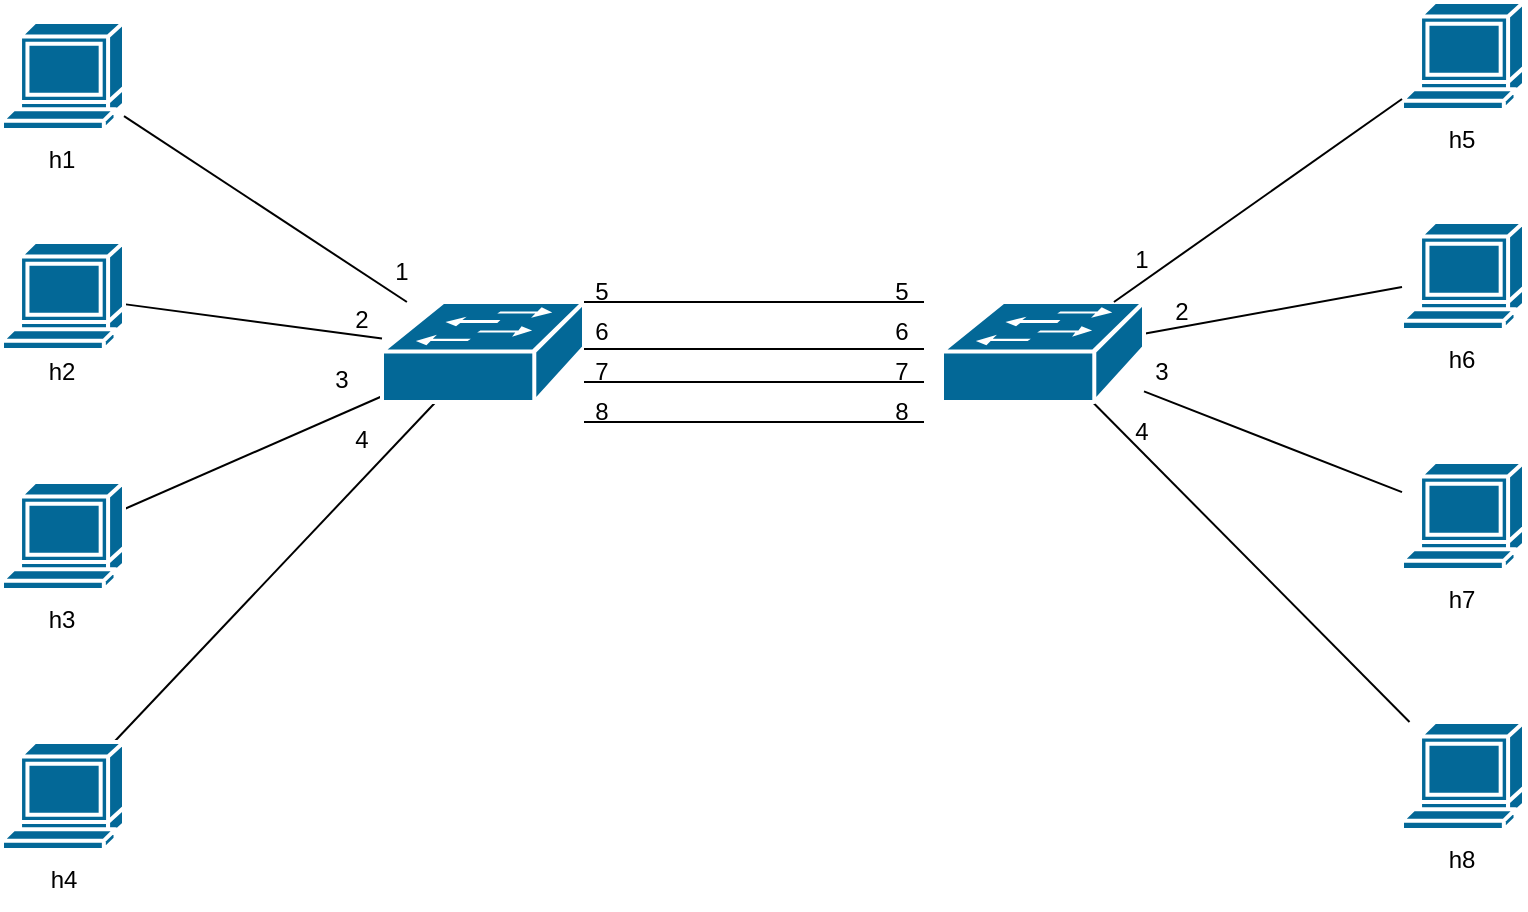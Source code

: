 <mxfile version="24.5.3" type="device">
  <diagram id="6a731a19-8d31-9384-78a2-239565b7b9f0" name="Page-1">
    <mxGraphModel dx="678" dy="429" grid="1" gridSize="10" guides="1" tooltips="1" connect="1" arrows="1" fold="1" page="1" pageScale="1" pageWidth="827" pageHeight="1169" background="none" math="0" shadow="0">
      <root>
        <mxCell id="0" />
        <mxCell id="1" parent="0" />
        <mxCell id="8WeOQlOgX7OYJ_pLXAzu-2267" style="rounded=0;orthogonalLoop=1;jettySize=auto;html=1;endArrow=none;endFill=0;" edge="1" parent="1" source="8WeOQlOgX7OYJ_pLXAzu-2257" target="8WeOQlOgX7OYJ_pLXAzu-2265">
          <mxGeometry relative="1" as="geometry" />
        </mxCell>
        <mxCell id="8WeOQlOgX7OYJ_pLXAzu-2257" value="" style="shape=mxgraph.cisco.computers_and_peripherals.terminal;sketch=0;html=1;pointerEvents=1;dashed=0;fillColor=#036897;strokeColor=#ffffff;strokeWidth=2;verticalLabelPosition=bottom;verticalAlign=top;align=center;outlineConnect=0;" vertex="1" parent="1">
          <mxGeometry x="30" y="80" width="61" height="54" as="geometry" />
        </mxCell>
        <mxCell id="8WeOQlOgX7OYJ_pLXAzu-2268" style="rounded=0;orthogonalLoop=1;jettySize=auto;html=1;endArrow=none;endFill=0;" edge="1" parent="1" source="8WeOQlOgX7OYJ_pLXAzu-2258" target="8WeOQlOgX7OYJ_pLXAzu-2265">
          <mxGeometry relative="1" as="geometry" />
        </mxCell>
        <mxCell id="8WeOQlOgX7OYJ_pLXAzu-2258" value="" style="shape=mxgraph.cisco.computers_and_peripherals.terminal;sketch=0;html=1;pointerEvents=1;dashed=0;fillColor=#036897;strokeColor=#ffffff;strokeWidth=2;verticalLabelPosition=bottom;verticalAlign=top;align=center;outlineConnect=0;" vertex="1" parent="1">
          <mxGeometry x="30" y="190" width="61" height="54" as="geometry" />
        </mxCell>
        <mxCell id="8WeOQlOgX7OYJ_pLXAzu-2269" style="rounded=0;orthogonalLoop=1;jettySize=auto;html=1;endArrow=none;endFill=0;" edge="1" parent="1" source="8WeOQlOgX7OYJ_pLXAzu-2259" target="8WeOQlOgX7OYJ_pLXAzu-2265">
          <mxGeometry relative="1" as="geometry" />
        </mxCell>
        <mxCell id="8WeOQlOgX7OYJ_pLXAzu-2259" value="" style="shape=mxgraph.cisco.computers_and_peripherals.terminal;sketch=0;html=1;pointerEvents=1;dashed=0;fillColor=#036897;strokeColor=#ffffff;strokeWidth=2;verticalLabelPosition=bottom;verticalAlign=top;align=center;outlineConnect=0;" vertex="1" parent="1">
          <mxGeometry x="30" y="310" width="61" height="54" as="geometry" />
        </mxCell>
        <mxCell id="8WeOQlOgX7OYJ_pLXAzu-2270" style="rounded=0;orthogonalLoop=1;jettySize=auto;html=1;endArrow=none;endFill=0;" edge="1" parent="1" source="8WeOQlOgX7OYJ_pLXAzu-2260" target="8WeOQlOgX7OYJ_pLXAzu-2265">
          <mxGeometry relative="1" as="geometry" />
        </mxCell>
        <mxCell id="8WeOQlOgX7OYJ_pLXAzu-2260" value="" style="shape=mxgraph.cisco.computers_and_peripherals.terminal;sketch=0;html=1;pointerEvents=1;dashed=0;fillColor=#036897;strokeColor=#ffffff;strokeWidth=2;verticalLabelPosition=bottom;verticalAlign=top;align=center;outlineConnect=0;" vertex="1" parent="1">
          <mxGeometry x="30" y="440" width="61" height="54" as="geometry" />
        </mxCell>
        <mxCell id="8WeOQlOgX7OYJ_pLXAzu-2261" value="" style="shape=mxgraph.cisco.computers_and_peripherals.terminal;sketch=0;html=1;pointerEvents=1;dashed=0;fillColor=#036897;strokeColor=#ffffff;strokeWidth=2;verticalLabelPosition=bottom;verticalAlign=top;align=center;outlineConnect=0;" vertex="1" parent="1">
          <mxGeometry x="730" y="70" width="61" height="54" as="geometry" />
        </mxCell>
        <mxCell id="8WeOQlOgX7OYJ_pLXAzu-2281" style="rounded=0;orthogonalLoop=1;jettySize=auto;html=1;endArrow=none;endFill=0;" edge="1" parent="1" source="8WeOQlOgX7OYJ_pLXAzu-2262" target="8WeOQlOgX7OYJ_pLXAzu-2266">
          <mxGeometry relative="1" as="geometry" />
        </mxCell>
        <mxCell id="8WeOQlOgX7OYJ_pLXAzu-2262" value="" style="shape=mxgraph.cisco.computers_and_peripherals.terminal;sketch=0;html=1;pointerEvents=1;dashed=0;fillColor=#036897;strokeColor=#ffffff;strokeWidth=2;verticalLabelPosition=bottom;verticalAlign=top;align=center;outlineConnect=0;" vertex="1" parent="1">
          <mxGeometry x="730" y="180" width="61" height="54" as="geometry" />
        </mxCell>
        <mxCell id="8WeOQlOgX7OYJ_pLXAzu-2263" value="" style="shape=mxgraph.cisco.computers_and_peripherals.terminal;sketch=0;html=1;pointerEvents=1;dashed=0;fillColor=#036897;strokeColor=#ffffff;strokeWidth=2;verticalLabelPosition=bottom;verticalAlign=top;align=center;outlineConnect=0;" vertex="1" parent="1">
          <mxGeometry x="730" y="300" width="61" height="54" as="geometry" />
        </mxCell>
        <mxCell id="8WeOQlOgX7OYJ_pLXAzu-2283" style="rounded=0;orthogonalLoop=1;jettySize=auto;html=1;endArrow=none;endFill=0;" edge="1" parent="1" source="8WeOQlOgX7OYJ_pLXAzu-2264" target="8WeOQlOgX7OYJ_pLXAzu-2266">
          <mxGeometry relative="1" as="geometry" />
        </mxCell>
        <mxCell id="8WeOQlOgX7OYJ_pLXAzu-2264" value="" style="shape=mxgraph.cisco.computers_and_peripherals.terminal;sketch=0;html=1;pointerEvents=1;dashed=0;fillColor=#036897;strokeColor=#ffffff;strokeWidth=2;verticalLabelPosition=bottom;verticalAlign=top;align=center;outlineConnect=0;" vertex="1" parent="1">
          <mxGeometry x="730" y="430" width="61" height="54" as="geometry" />
        </mxCell>
        <mxCell id="8WeOQlOgX7OYJ_pLXAzu-2265" value="" style="shape=mxgraph.cisco.switches.workgroup_switch;sketch=0;html=1;pointerEvents=1;dashed=0;fillColor=#036897;strokeColor=#ffffff;strokeWidth=2;verticalLabelPosition=bottom;verticalAlign=top;align=center;outlineConnect=0;" vertex="1" parent="1">
          <mxGeometry x="220" y="220" width="101" height="50" as="geometry" />
        </mxCell>
        <mxCell id="8WeOQlOgX7OYJ_pLXAzu-2266" value="" style="shape=mxgraph.cisco.switches.workgroup_switch;sketch=0;html=1;pointerEvents=1;dashed=0;fillColor=#036897;strokeColor=#ffffff;strokeWidth=2;verticalLabelPosition=bottom;verticalAlign=top;align=center;outlineConnect=0;" vertex="1" parent="1">
          <mxGeometry x="500" y="220" width="101" height="50" as="geometry" />
        </mxCell>
        <mxCell id="8WeOQlOgX7OYJ_pLXAzu-2274" value="" style="endArrow=none;html=1;rounded=0;" edge="1" parent="1">
          <mxGeometry width="50" height="50" relative="1" as="geometry">
            <mxPoint x="321" y="220" as="sourcePoint" />
            <mxPoint x="491" y="220" as="targetPoint" />
          </mxGeometry>
        </mxCell>
        <mxCell id="8WeOQlOgX7OYJ_pLXAzu-2275" value="" style="endArrow=none;html=1;rounded=0;" edge="1" parent="1">
          <mxGeometry width="50" height="50" relative="1" as="geometry">
            <mxPoint x="321" y="243.5" as="sourcePoint" />
            <mxPoint x="491" y="243.5" as="targetPoint" />
          </mxGeometry>
        </mxCell>
        <mxCell id="8WeOQlOgX7OYJ_pLXAzu-2276" value="" style="endArrow=none;html=1;rounded=0;" edge="1" parent="1">
          <mxGeometry width="50" height="50" relative="1" as="geometry">
            <mxPoint x="321" y="260" as="sourcePoint" />
            <mxPoint x="491" y="260" as="targetPoint" />
          </mxGeometry>
        </mxCell>
        <mxCell id="8WeOQlOgX7OYJ_pLXAzu-2277" value="" style="endArrow=none;html=1;rounded=0;" edge="1" parent="1">
          <mxGeometry width="50" height="50" relative="1" as="geometry">
            <mxPoint x="321" y="280" as="sourcePoint" />
            <mxPoint x="491" y="280" as="targetPoint" />
          </mxGeometry>
        </mxCell>
        <mxCell id="8WeOQlOgX7OYJ_pLXAzu-2280" style="rounded=0;orthogonalLoop=1;jettySize=auto;html=1;endArrow=none;endFill=0;" edge="1" parent="1" source="8WeOQlOgX7OYJ_pLXAzu-2261" target="8WeOQlOgX7OYJ_pLXAzu-2266">
          <mxGeometry relative="1" as="geometry" />
        </mxCell>
        <mxCell id="8WeOQlOgX7OYJ_pLXAzu-2282" style="rounded=0;orthogonalLoop=1;jettySize=auto;html=1;endArrow=none;endFill=0;" edge="1" parent="1" source="8WeOQlOgX7OYJ_pLXAzu-2263" target="8WeOQlOgX7OYJ_pLXAzu-2266">
          <mxGeometry relative="1" as="geometry" />
        </mxCell>
        <mxCell id="8WeOQlOgX7OYJ_pLXAzu-2284" value="h1" style="text;html=1;align=center;verticalAlign=middle;whiteSpace=wrap;rounded=0;" vertex="1" parent="1">
          <mxGeometry x="30" y="134" width="60" height="30" as="geometry" />
        </mxCell>
        <mxCell id="8WeOQlOgX7OYJ_pLXAzu-2285" value="h2" style="text;html=1;align=center;verticalAlign=middle;whiteSpace=wrap;rounded=0;" vertex="1" parent="1">
          <mxGeometry x="30" y="240" width="60" height="30" as="geometry" />
        </mxCell>
        <mxCell id="8WeOQlOgX7OYJ_pLXAzu-2286" value="h3" style="text;html=1;align=center;verticalAlign=middle;whiteSpace=wrap;rounded=0;" vertex="1" parent="1">
          <mxGeometry x="30" y="364" width="60" height="30" as="geometry" />
        </mxCell>
        <mxCell id="8WeOQlOgX7OYJ_pLXAzu-2287" value="h4" style="text;html=1;align=center;verticalAlign=middle;whiteSpace=wrap;rounded=0;" vertex="1" parent="1">
          <mxGeometry x="30.5" y="494" width="60" height="30" as="geometry" />
        </mxCell>
        <mxCell id="8WeOQlOgX7OYJ_pLXAzu-2288" value="h5" style="text;html=1;align=center;verticalAlign=middle;whiteSpace=wrap;rounded=0;" vertex="1" parent="1">
          <mxGeometry x="730" y="124" width="60" height="30" as="geometry" />
        </mxCell>
        <mxCell id="8WeOQlOgX7OYJ_pLXAzu-2289" value="h6" style="text;html=1;align=center;verticalAlign=middle;whiteSpace=wrap;rounded=0;" vertex="1" parent="1">
          <mxGeometry x="730" y="234" width="60" height="30" as="geometry" />
        </mxCell>
        <mxCell id="8WeOQlOgX7OYJ_pLXAzu-2290" value="h7" style="text;html=1;align=center;verticalAlign=middle;whiteSpace=wrap;rounded=0;" vertex="1" parent="1">
          <mxGeometry x="730" y="354" width="60" height="30" as="geometry" />
        </mxCell>
        <mxCell id="8WeOQlOgX7OYJ_pLXAzu-2291" value="h8" style="text;html=1;align=center;verticalAlign=middle;whiteSpace=wrap;rounded=0;" vertex="1" parent="1">
          <mxGeometry x="730" y="484" width="60" height="30" as="geometry" />
        </mxCell>
        <mxCell id="8WeOQlOgX7OYJ_pLXAzu-2292" value="1" style="text;html=1;align=center;verticalAlign=middle;whiteSpace=wrap;rounded=0;" vertex="1" parent="1">
          <mxGeometry x="200" y="190" width="60" height="30" as="geometry" />
        </mxCell>
        <mxCell id="8WeOQlOgX7OYJ_pLXAzu-2293" value="2" style="text;html=1;align=center;verticalAlign=middle;whiteSpace=wrap;rounded=0;" vertex="1" parent="1">
          <mxGeometry x="180" y="214" width="60" height="30" as="geometry" />
        </mxCell>
        <mxCell id="8WeOQlOgX7OYJ_pLXAzu-2296" value="3" style="text;html=1;align=center;verticalAlign=middle;whiteSpace=wrap;rounded=0;" vertex="1" parent="1">
          <mxGeometry x="170" y="244" width="60" height="30" as="geometry" />
        </mxCell>
        <mxCell id="8WeOQlOgX7OYJ_pLXAzu-2297" value="4" style="text;html=1;align=center;verticalAlign=middle;whiteSpace=wrap;rounded=0;" vertex="1" parent="1">
          <mxGeometry x="180" y="274" width="60" height="30" as="geometry" />
        </mxCell>
        <mxCell id="8WeOQlOgX7OYJ_pLXAzu-2298" value="1" style="text;html=1;align=center;verticalAlign=middle;whiteSpace=wrap;rounded=0;" vertex="1" parent="1">
          <mxGeometry x="570" y="184" width="60" height="30" as="geometry" />
        </mxCell>
        <mxCell id="8WeOQlOgX7OYJ_pLXAzu-2299" value="2" style="text;html=1;align=center;verticalAlign=middle;whiteSpace=wrap;rounded=0;" vertex="1" parent="1">
          <mxGeometry x="590" y="210" width="60" height="30" as="geometry" />
        </mxCell>
        <mxCell id="8WeOQlOgX7OYJ_pLXAzu-2300" value="3" style="text;html=1;align=center;verticalAlign=middle;whiteSpace=wrap;rounded=0;" vertex="1" parent="1">
          <mxGeometry x="580" y="240" width="60" height="30" as="geometry" />
        </mxCell>
        <mxCell id="8WeOQlOgX7OYJ_pLXAzu-2301" value="4" style="text;html=1;align=center;verticalAlign=middle;whiteSpace=wrap;rounded=0;" vertex="1" parent="1">
          <mxGeometry x="570" y="270" width="60" height="30" as="geometry" />
        </mxCell>
        <mxCell id="8WeOQlOgX7OYJ_pLXAzu-2302" value="8" style="text;html=1;align=center;verticalAlign=middle;whiteSpace=wrap;rounded=0;" vertex="1" parent="1">
          <mxGeometry x="300" y="260" width="60" height="30" as="geometry" />
        </mxCell>
        <mxCell id="8WeOQlOgX7OYJ_pLXAzu-2303" value="6" style="text;html=1;align=center;verticalAlign=middle;whiteSpace=wrap;rounded=0;" vertex="1" parent="1">
          <mxGeometry x="300" y="220" width="60" height="30" as="geometry" />
        </mxCell>
        <mxCell id="8WeOQlOgX7OYJ_pLXAzu-2304" value="7" style="text;html=1;align=center;verticalAlign=middle;whiteSpace=wrap;rounded=0;" vertex="1" parent="1">
          <mxGeometry x="300" y="240" width="60" height="30" as="geometry" />
        </mxCell>
        <mxCell id="8WeOQlOgX7OYJ_pLXAzu-2305" value="5" style="text;html=1;align=center;verticalAlign=middle;whiteSpace=wrap;rounded=0;" vertex="1" parent="1">
          <mxGeometry x="300" y="200" width="60" height="30" as="geometry" />
        </mxCell>
        <mxCell id="8WeOQlOgX7OYJ_pLXAzu-2306" value="8" style="text;html=1;align=center;verticalAlign=middle;whiteSpace=wrap;rounded=0;" vertex="1" parent="1">
          <mxGeometry x="450" y="260" width="60" height="30" as="geometry" />
        </mxCell>
        <mxCell id="8WeOQlOgX7OYJ_pLXAzu-2307" value="6" style="text;html=1;align=center;verticalAlign=middle;whiteSpace=wrap;rounded=0;" vertex="1" parent="1">
          <mxGeometry x="450" y="220" width="60" height="30" as="geometry" />
        </mxCell>
        <mxCell id="8WeOQlOgX7OYJ_pLXAzu-2308" value="7" style="text;html=1;align=center;verticalAlign=middle;whiteSpace=wrap;rounded=0;" vertex="1" parent="1">
          <mxGeometry x="450" y="240" width="60" height="30" as="geometry" />
        </mxCell>
        <mxCell id="8WeOQlOgX7OYJ_pLXAzu-2309" value="5" style="text;html=1;align=center;verticalAlign=middle;whiteSpace=wrap;rounded=0;" vertex="1" parent="1">
          <mxGeometry x="450" y="200" width="60" height="30" as="geometry" />
        </mxCell>
      </root>
    </mxGraphModel>
  </diagram>
</mxfile>
